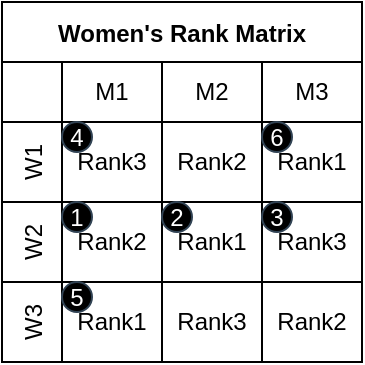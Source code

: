 <mxfile version="24.5.2" type="github">
  <diagram name="Page-1" id="6Ci-ouOk_xVJf4lM4nZF">
    <mxGraphModel dx="485" dy="565" grid="1" gridSize="10" guides="1" tooltips="1" connect="1" arrows="1" fold="1" page="1" pageScale="1" pageWidth="827" pageHeight="1169" math="0" shadow="0">
      <root>
        <mxCell id="0" />
        <mxCell id="1" parent="0" />
        <mxCell id="K9Jb0fzRiSfWeHa0KydR-55" value="Women&#39;s Rank Matrix" style="shape=table;startSize=30;container=1;collapsible=0;childLayout=tableLayout;resizeLast=0;resizeLastRow=0;fontStyle=1;fontSize=12;" vertex="1" parent="1">
          <mxGeometry x="290" y="170" width="180" height="180" as="geometry" />
        </mxCell>
        <mxCell id="K9Jb0fzRiSfWeHa0KydR-56" value="" style="shape=tableRow;horizontal=0;startSize=30;swimlaneHead=0;swimlaneBody=0;strokeColor=inherit;top=0;left=0;bottom=0;right=0;collapsible=0;dropTarget=0;fillColor=none;points=[[0,0.5],[1,0.5]];portConstraint=eastwest;" vertex="1" parent="K9Jb0fzRiSfWeHa0KydR-55">
          <mxGeometry y="30" width="180" height="30" as="geometry" />
        </mxCell>
        <mxCell id="K9Jb0fzRiSfWeHa0KydR-57" value="M1" style="shape=partialRectangle;html=1;whiteSpace=wrap;connectable=0;strokeColor=inherit;overflow=hidden;fillColor=none;top=0;left=0;bottom=0;right=0;pointerEvents=1;" vertex="1" parent="K9Jb0fzRiSfWeHa0KydR-56">
          <mxGeometry x="30" width="50" height="30" as="geometry">
            <mxRectangle width="50" height="30" as="alternateBounds" />
          </mxGeometry>
        </mxCell>
        <mxCell id="K9Jb0fzRiSfWeHa0KydR-58" value="M2" style="shape=partialRectangle;html=1;whiteSpace=wrap;connectable=0;strokeColor=inherit;overflow=hidden;fillColor=none;top=0;left=0;bottom=0;right=0;pointerEvents=1;" vertex="1" parent="K9Jb0fzRiSfWeHa0KydR-56">
          <mxGeometry x="80" width="50" height="30" as="geometry">
            <mxRectangle width="50" height="30" as="alternateBounds" />
          </mxGeometry>
        </mxCell>
        <mxCell id="K9Jb0fzRiSfWeHa0KydR-59" value="M3" style="shape=partialRectangle;html=1;whiteSpace=wrap;connectable=0;strokeColor=inherit;overflow=hidden;fillColor=none;top=0;left=0;bottom=0;right=0;pointerEvents=1;strokeWidth=1;resizeWidth=1;resizeHeight=1;" vertex="1" parent="K9Jb0fzRiSfWeHa0KydR-56">
          <mxGeometry x="130" width="50" height="30" as="geometry">
            <mxRectangle width="50" height="30" as="alternateBounds" />
          </mxGeometry>
        </mxCell>
        <mxCell id="K9Jb0fzRiSfWeHa0KydR-60" value="W1" style="shape=tableRow;horizontal=0;startSize=30;swimlaneHead=0;swimlaneBody=0;strokeColor=inherit;top=0;left=0;bottom=0;right=0;collapsible=0;dropTarget=0;fillColor=none;points=[[0,0.5],[1,0.5]];portConstraint=eastwest;" vertex="1" parent="K9Jb0fzRiSfWeHa0KydR-55">
          <mxGeometry y="60" width="180" height="40" as="geometry" />
        </mxCell>
        <mxCell id="K9Jb0fzRiSfWeHa0KydR-61" value="Rank3" style="shape=partialRectangle;html=1;whiteSpace=wrap;connectable=0;strokeColor=inherit;overflow=hidden;fillColor=none;top=0;left=0;bottom=0;right=0;pointerEvents=1;" vertex="1" parent="K9Jb0fzRiSfWeHa0KydR-60">
          <mxGeometry x="30" width="50" height="40" as="geometry">
            <mxRectangle width="50" height="40" as="alternateBounds" />
          </mxGeometry>
        </mxCell>
        <mxCell id="K9Jb0fzRiSfWeHa0KydR-62" value="Rank2" style="shape=partialRectangle;html=1;whiteSpace=wrap;connectable=0;strokeColor=inherit;overflow=hidden;fillColor=none;top=0;left=0;bottom=0;right=0;pointerEvents=1;" vertex="1" parent="K9Jb0fzRiSfWeHa0KydR-60">
          <mxGeometry x="80" width="50" height="40" as="geometry">
            <mxRectangle width="50" height="40" as="alternateBounds" />
          </mxGeometry>
        </mxCell>
        <mxCell id="K9Jb0fzRiSfWeHa0KydR-63" value="Rank1" style="shape=partialRectangle;html=1;whiteSpace=wrap;connectable=0;strokeColor=inherit;overflow=hidden;fillColor=none;top=0;left=0;bottom=0;right=0;pointerEvents=1;" vertex="1" parent="K9Jb0fzRiSfWeHa0KydR-60">
          <mxGeometry x="130" width="50" height="40" as="geometry">
            <mxRectangle width="50" height="40" as="alternateBounds" />
          </mxGeometry>
        </mxCell>
        <mxCell id="K9Jb0fzRiSfWeHa0KydR-64" value="W2" style="shape=tableRow;horizontal=0;startSize=30;swimlaneHead=0;swimlaneBody=0;strokeColor=inherit;top=0;left=0;bottom=0;right=0;collapsible=0;dropTarget=0;fillColor=none;points=[[0,0.5],[1,0.5]];portConstraint=eastwest;" vertex="1" parent="K9Jb0fzRiSfWeHa0KydR-55">
          <mxGeometry y="100" width="180" height="40" as="geometry" />
        </mxCell>
        <mxCell id="K9Jb0fzRiSfWeHa0KydR-65" value="Rank2" style="shape=partialRectangle;html=1;whiteSpace=wrap;connectable=0;strokeColor=inherit;overflow=hidden;fillColor=none;top=0;left=0;bottom=0;right=0;pointerEvents=1;" vertex="1" parent="K9Jb0fzRiSfWeHa0KydR-64">
          <mxGeometry x="30" width="50" height="40" as="geometry">
            <mxRectangle width="50" height="40" as="alternateBounds" />
          </mxGeometry>
        </mxCell>
        <mxCell id="K9Jb0fzRiSfWeHa0KydR-66" value="Rank1" style="shape=partialRectangle;html=1;whiteSpace=wrap;connectable=0;strokeColor=inherit;overflow=hidden;fillColor=none;top=0;left=0;bottom=0;right=0;pointerEvents=1;" vertex="1" parent="K9Jb0fzRiSfWeHa0KydR-64">
          <mxGeometry x="80" width="50" height="40" as="geometry">
            <mxRectangle width="50" height="40" as="alternateBounds" />
          </mxGeometry>
        </mxCell>
        <mxCell id="K9Jb0fzRiSfWeHa0KydR-67" value="Rank3" style="shape=partialRectangle;html=1;whiteSpace=wrap;connectable=0;strokeColor=inherit;overflow=hidden;fillColor=none;top=0;left=0;bottom=0;right=0;pointerEvents=1;" vertex="1" parent="K9Jb0fzRiSfWeHa0KydR-64">
          <mxGeometry x="130" width="50" height="40" as="geometry">
            <mxRectangle width="50" height="40" as="alternateBounds" />
          </mxGeometry>
        </mxCell>
        <mxCell id="K9Jb0fzRiSfWeHa0KydR-68" value="W3" style="shape=tableRow;horizontal=0;startSize=30;swimlaneHead=0;swimlaneBody=0;strokeColor=inherit;top=0;left=0;bottom=0;right=0;collapsible=0;dropTarget=0;fillColor=none;points=[[0,0.5],[1,0.5]];portConstraint=eastwest;" vertex="1" parent="K9Jb0fzRiSfWeHa0KydR-55">
          <mxGeometry y="140" width="180" height="40" as="geometry" />
        </mxCell>
        <mxCell id="K9Jb0fzRiSfWeHa0KydR-69" value="Rank1" style="shape=partialRectangle;html=1;whiteSpace=wrap;connectable=0;strokeColor=inherit;overflow=hidden;fillColor=none;top=0;left=0;bottom=0;right=0;pointerEvents=1;" vertex="1" parent="K9Jb0fzRiSfWeHa0KydR-68">
          <mxGeometry x="30" width="50" height="40" as="geometry">
            <mxRectangle width="50" height="40" as="alternateBounds" />
          </mxGeometry>
        </mxCell>
        <mxCell id="K9Jb0fzRiSfWeHa0KydR-70" value="Rank3" style="shape=partialRectangle;html=1;whiteSpace=wrap;connectable=0;strokeColor=inherit;overflow=hidden;fillColor=none;top=0;left=0;bottom=0;right=0;pointerEvents=1;" vertex="1" parent="K9Jb0fzRiSfWeHa0KydR-68">
          <mxGeometry x="80" width="50" height="40" as="geometry">
            <mxRectangle width="50" height="40" as="alternateBounds" />
          </mxGeometry>
        </mxCell>
        <mxCell id="K9Jb0fzRiSfWeHa0KydR-71" value="Rank2" style="shape=partialRectangle;html=1;whiteSpace=wrap;connectable=0;strokeColor=inherit;overflow=hidden;fillColor=none;top=0;left=0;bottom=0;right=0;pointerEvents=1;" vertex="1" parent="K9Jb0fzRiSfWeHa0KydR-68">
          <mxGeometry x="130" width="50" height="40" as="geometry">
            <mxRectangle width="50" height="40" as="alternateBounds" />
          </mxGeometry>
        </mxCell>
        <mxCell id="K9Jb0fzRiSfWeHa0KydR-78" value="1" style="ellipse;whiteSpace=wrap;html=1;aspect=fixed;strokeColor=#314354;align=center;verticalAlign=middle;fontFamily=Helvetica;fontSize=12;fillColor=#000000;fontColor=#ffffff;" vertex="1" parent="1">
          <mxGeometry x="320" y="270" width="15" height="15" as="geometry" />
        </mxCell>
        <mxCell id="K9Jb0fzRiSfWeHa0KydR-79" value="2" style="ellipse;whiteSpace=wrap;html=1;aspect=fixed;strokeColor=#314354;align=center;verticalAlign=middle;fontFamily=Helvetica;fontSize=12;fillColor=#000000;fontColor=#ffffff;" vertex="1" parent="1">
          <mxGeometry x="370" y="270" width="15" height="15" as="geometry" />
        </mxCell>
        <mxCell id="K9Jb0fzRiSfWeHa0KydR-80" value="3" style="ellipse;whiteSpace=wrap;html=1;aspect=fixed;strokeColor=#314354;align=center;verticalAlign=middle;fontFamily=Helvetica;fontSize=12;fillColor=#000000;fontColor=#ffffff;" vertex="1" parent="1">
          <mxGeometry x="420" y="270" width="15" height="15" as="geometry" />
        </mxCell>
        <mxCell id="K9Jb0fzRiSfWeHa0KydR-81" value="6" style="ellipse;whiteSpace=wrap;html=1;aspect=fixed;strokeColor=#314354;align=center;verticalAlign=middle;fontFamily=Helvetica;fontSize=12;fillColor=#000000;fontColor=#ffffff;" vertex="1" parent="1">
          <mxGeometry x="420" y="230" width="15" height="15" as="geometry" />
        </mxCell>
        <mxCell id="K9Jb0fzRiSfWeHa0KydR-82" value="4" style="ellipse;whiteSpace=wrap;html=1;aspect=fixed;strokeColor=#314354;align=center;verticalAlign=middle;fontFamily=Helvetica;fontSize=12;fillColor=#000000;fontColor=#ffffff;" vertex="1" parent="1">
          <mxGeometry x="320" y="230" width="15" height="15" as="geometry" />
        </mxCell>
        <mxCell id="K9Jb0fzRiSfWeHa0KydR-83" value="5" style="ellipse;whiteSpace=wrap;html=1;aspect=fixed;strokeColor=#314354;align=center;verticalAlign=middle;fontFamily=Helvetica;fontSize=12;fillColor=#000000;fontColor=#ffffff;" vertex="1" parent="1">
          <mxGeometry x="320" y="310" width="15" height="15" as="geometry" />
        </mxCell>
      </root>
    </mxGraphModel>
  </diagram>
</mxfile>
